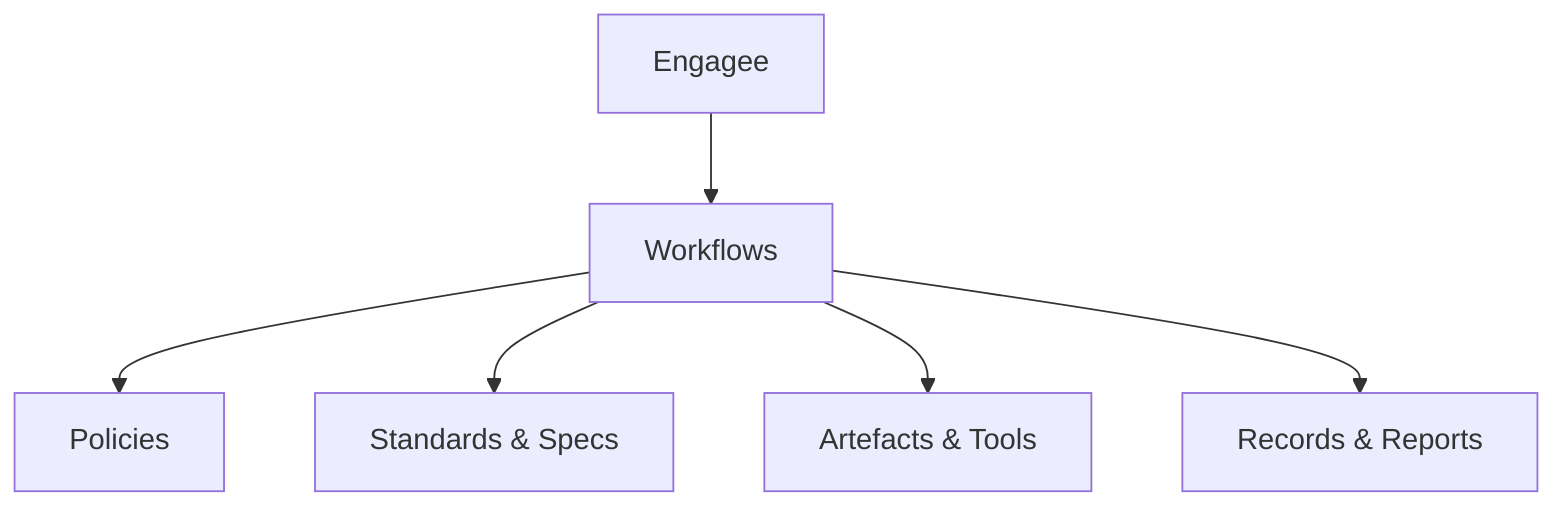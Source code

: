 flowchart TD
  A[Engagee] --> B[Workflows]
  B --> C[Policies]
  B --> D[Standards & Specs]
  B --> E[Artefacts & Tools]
  B --> F[Records & Reports]